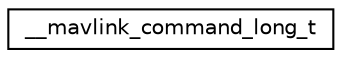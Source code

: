 digraph "Graphical Class Hierarchy"
{
 // INTERACTIVE_SVG=YES
  edge [fontname="Helvetica",fontsize="10",labelfontname="Helvetica",labelfontsize="10"];
  node [fontname="Helvetica",fontsize="10",shape=record];
  rankdir="LR";
  Node1 [label="__mavlink_command_long_t",height=0.2,width=0.4,color="black", fillcolor="white", style="filled",URL="$struct____mavlink__command__long__t.html"];
}
